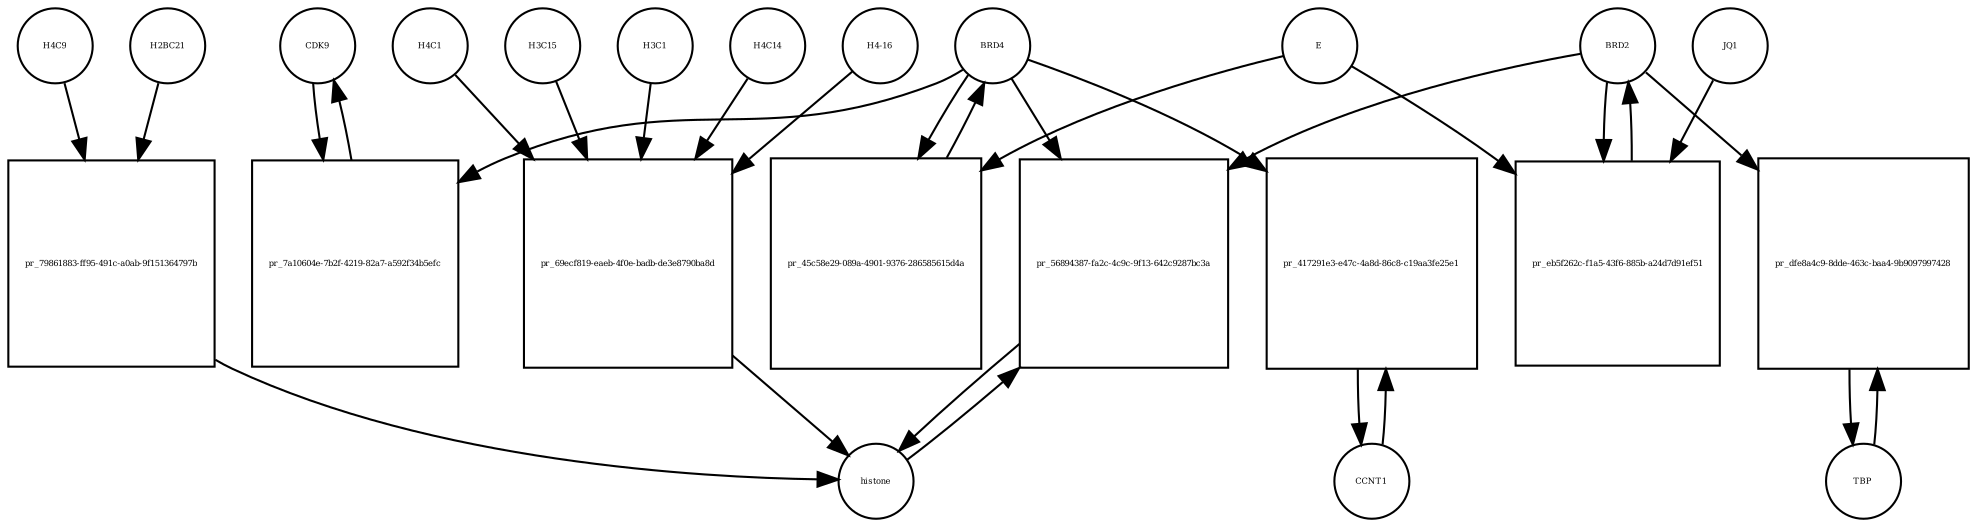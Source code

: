 strict digraph  {
CDK9 [annotation="", bipartite=0, cls=macromolecule, fontsize=4, label=CDK9, shape=circle];
"pr_7a10604e-7b2f-4219-82a7-a592f34b5efc" [annotation="", bipartite=1, cls=process, fontsize=4, label="pr_7a10604e-7b2f-4219-82a7-a592f34b5efc", shape=square];
BRD4 [annotation="", bipartite=0, cls=macromolecule, fontsize=4, label=BRD4, shape=circle];
CCNT1 [annotation="", bipartite=0, cls=macromolecule, fontsize=4, label=CCNT1, shape=circle];
"pr_417291e3-e47c-4a8d-86c8-c19aa3fe25e1" [annotation="", bipartite=1, cls=process, fontsize=4, label="pr_417291e3-e47c-4a8d-86c8-c19aa3fe25e1", shape=square];
histone [annotation="", bipartite=0, cls=complex, fontsize=4, label=histone, shape=circle];
"pr_56894387-fa2c-4c9c-9f13-642c9287bc3a" [annotation="", bipartite=1, cls=process, fontsize=4, label="pr_56894387-fa2c-4c9c-9f13-642c9287bc3a", shape=square];
BRD2 [annotation="", bipartite=0, cls=macromolecule, fontsize=4, label=BRD2, shape=circle];
"pr_45c58e29-089a-4901-9376-286585615d4a" [annotation="", bipartite=1, cls=process, fontsize=4, label="pr_45c58e29-089a-4901-9376-286585615d4a", shape=square];
E [annotation=urn_miriam_ncbiprotein_BCD58755, bipartite=0, cls=macromolecule, fontsize=4, label=E, shape=circle];
H4C14 [annotation="", bipartite=0, cls=macromolecule, fontsize=4, label=H4C14, shape=circle];
"pr_69ecf819-eaeb-4f0e-badb-de3e8790ba8d" [annotation="", bipartite=1, cls=process, fontsize=4, label="pr_69ecf819-eaeb-4f0e-badb-de3e8790ba8d", shape=square];
"H4-16" [annotation="", bipartite=0, cls=macromolecule, fontsize=4, label="H4-16", shape=circle];
H4C1 [annotation="", bipartite=0, cls=macromolecule, fontsize=4, label=H4C1, shape=circle];
H3C15 [annotation="", bipartite=0, cls=macromolecule, fontsize=4, label=H3C15, shape=circle];
H3C1 [annotation="", bipartite=0, cls=macromolecule, fontsize=4, label=H3C1, shape=circle];
"pr_eb5f262c-f1a5-43f6-885b-a24d7d91ef51" [annotation="", bipartite=1, cls=process, fontsize=4, label="pr_eb5f262c-f1a5-43f6-885b-a24d7d91ef51", shape=square];
JQ1 [annotation="", bipartite=0, cls=macromolecule, fontsize=4, label=JQ1, shape=circle];
TBP [annotation="", bipartite=0, cls=macromolecule, fontsize=4, label=TBP, shape=circle];
"pr_dfe8a4c9-8dde-463c-baa4-9b9097997428" [annotation="", bipartite=1, cls=process, fontsize=4, label="pr_dfe8a4c9-8dde-463c-baa4-9b9097997428", shape=square];
H4C9 [annotation="", bipartite=0, cls=macromolecule, fontsize=4, label=H4C9, shape=circle];
"pr_79861883-ff95-491c-a0ab-9f151364797b" [annotation="", bipartite=1, cls=process, fontsize=4, label="pr_79861883-ff95-491c-a0ab-9f151364797b", shape=square];
H2BC21 [annotation="", bipartite=0, cls=macromolecule, fontsize=4, label=H2BC21, shape=circle];
CDK9 -> "pr_7a10604e-7b2f-4219-82a7-a592f34b5efc"  [annotation="", interaction_type=consumption];
"pr_7a10604e-7b2f-4219-82a7-a592f34b5efc" -> CDK9  [annotation="", interaction_type=production];
BRD4 -> "pr_7a10604e-7b2f-4219-82a7-a592f34b5efc"  [annotation=urn_miriam_taxonomy_10090, interaction_type=catalysis];
BRD4 -> "pr_417291e3-e47c-4a8d-86c8-c19aa3fe25e1"  [annotation="", interaction_type=catalysis];
BRD4 -> "pr_56894387-fa2c-4c9c-9f13-642c9287bc3a"  [annotation="urn_miriam_doi_10.1038%2Fnsmb.3228.|urn_miriam_doi_10.1016%2Fj.molcel.2008.01.018", interaction_type=catalysis];
BRD4 -> "pr_45c58e29-089a-4901-9376-286585615d4a"  [annotation="", interaction_type=consumption];
CCNT1 -> "pr_417291e3-e47c-4a8d-86c8-c19aa3fe25e1"  [annotation="", interaction_type=consumption];
"pr_417291e3-e47c-4a8d-86c8-c19aa3fe25e1" -> CCNT1  [annotation="", interaction_type=production];
histone -> "pr_56894387-fa2c-4c9c-9f13-642c9287bc3a"  [annotation="", interaction_type=consumption];
"pr_56894387-fa2c-4c9c-9f13-642c9287bc3a" -> histone  [annotation="", interaction_type=production];
BRD2 -> "pr_56894387-fa2c-4c9c-9f13-642c9287bc3a"  [annotation="urn_miriam_doi_10.1038%2Fnsmb.3228.|urn_miriam_doi_10.1016%2Fj.molcel.2008.01.018", interaction_type=catalysis];
BRD2 -> "pr_eb5f262c-f1a5-43f6-885b-a24d7d91ef51"  [annotation="", interaction_type=consumption];
BRD2 -> "pr_dfe8a4c9-8dde-463c-baa4-9b9097997428"  [annotation="urn_miriam_doi_10.1007%2Fs11010-006-9223-6", interaction_type=catalysis];
"pr_45c58e29-089a-4901-9376-286585615d4a" -> BRD4  [annotation="", interaction_type=production];
E -> "pr_45c58e29-089a-4901-9376-286585615d4a"  [annotation="urn_miriam_doi_10.1038%2Fs41586-020-2286-9", interaction_type=inhibition];
E -> "pr_eb5f262c-f1a5-43f6-885b-a24d7d91ef51"  [annotation="urn_miriam_doi_10.1038%2Fs41586-020-2286-9|urn_miriam_doi_10.1080%2F15592294.2018.1469891", interaction_type=inhibition];
H4C14 -> "pr_69ecf819-eaeb-4f0e-badb-de3e8790ba8d"  [annotation="", interaction_type=consumption];
"pr_69ecf819-eaeb-4f0e-badb-de3e8790ba8d" -> histone  [annotation="", interaction_type=production];
"H4-16" -> "pr_69ecf819-eaeb-4f0e-badb-de3e8790ba8d"  [annotation="", interaction_type=consumption];
H4C1 -> "pr_69ecf819-eaeb-4f0e-badb-de3e8790ba8d"  [annotation="", interaction_type=consumption];
H3C15 -> "pr_69ecf819-eaeb-4f0e-badb-de3e8790ba8d"  [annotation="", interaction_type=consumption];
H3C1 -> "pr_69ecf819-eaeb-4f0e-badb-de3e8790ba8d"  [annotation="", interaction_type=consumption];
"pr_eb5f262c-f1a5-43f6-885b-a24d7d91ef51" -> BRD2  [annotation="", interaction_type=production];
JQ1 -> "pr_eb5f262c-f1a5-43f6-885b-a24d7d91ef51"  [annotation="urn_miriam_doi_10.1038%2Fs41586-020-2286-9|urn_miriam_doi_10.1080%2F15592294.2018.1469891", interaction_type=inhibition];
TBP -> "pr_dfe8a4c9-8dde-463c-baa4-9b9097997428"  [annotation="", interaction_type=consumption];
"pr_dfe8a4c9-8dde-463c-baa4-9b9097997428" -> TBP  [annotation="", interaction_type=production];
H4C9 -> "pr_79861883-ff95-491c-a0ab-9f151364797b"  [annotation="", interaction_type=consumption];
"pr_79861883-ff95-491c-a0ab-9f151364797b" -> histone  [annotation="", interaction_type=production];
H2BC21 -> "pr_79861883-ff95-491c-a0ab-9f151364797b"  [annotation="", interaction_type=consumption];
}
